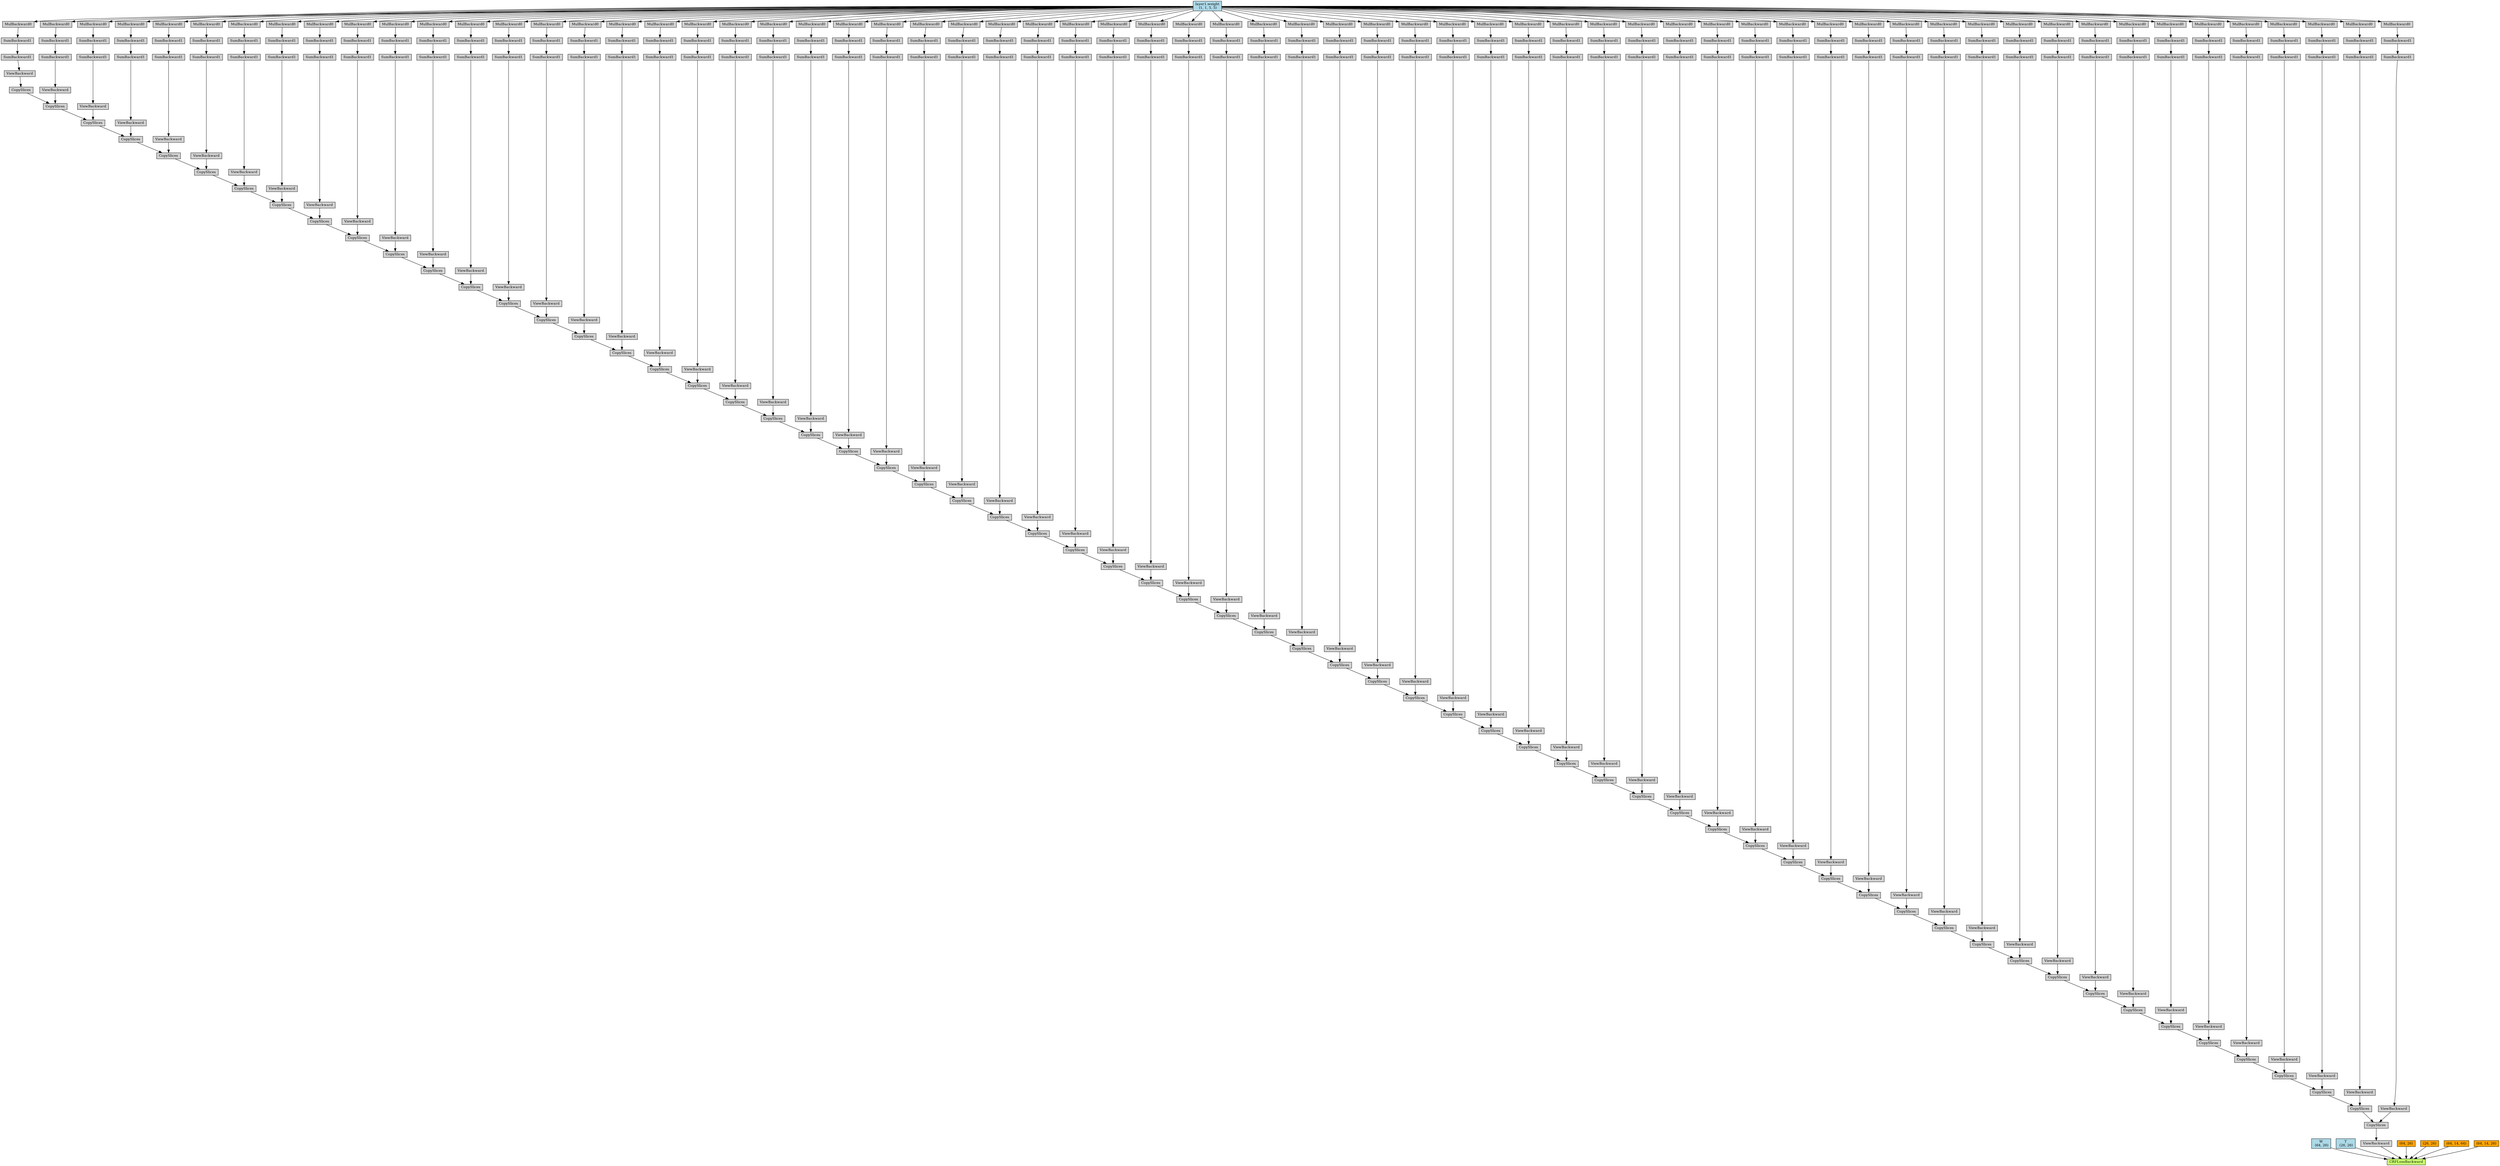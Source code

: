 digraph {
	graph [size="108.0,108.0"]
	node [align=left fontsize=12 height=0.2 ranksep=0.1 shape=box style=filled]
	2642564538664 [label=CRFLossBackward fillcolor=darkolivegreen1]
	2642570903752 -> 2642564538664
	2642570903752 [label="W
 (64, 26)" fillcolor=lightblue]
	2642570904712 -> 2642564538664
	2642570904712 [label="T
 (26, 26)" fillcolor=lightblue]
	2642572041672 -> 2642564538664
	2642572041672 [label=ViewBackward]
	2642570520904 -> 2642572041672
	2642570520904 [label=CopySlices]
	2642572039560 -> 2642570520904
	2642572039560 [label=CopySlices]
	2642572039432 -> 2642572039560
	2642572039432 [label=CopySlices]
	2642572041864 -> 2642572039432
	2642572041864 [label=CopySlices]
	2642572042184 -> 2642572041864
	2642572042184 [label=CopySlices]
	2642572040456 -> 2642572042184
	2642572040456 [label=CopySlices]
	2642572039176 -> 2642572040456
	2642572039176 [label=CopySlices]
	2642571963144 -> 2642572039176
	2642571963144 [label=CopySlices]
	2642565341896 -> 2642571963144
	2642565341896 [label=CopySlices]
	2642572722632 -> 2642565341896
	2642572722632 [label=CopySlices]
	2642572726024 -> 2642572722632
	2642572726024 [label=CopySlices]
	2642572724040 -> 2642572726024
	2642572724040 [label=CopySlices]
	2642572263752 -> 2642572724040
	2642572263752 [label=CopySlices]
	2642572266760 -> 2642572263752
	2642572266760 [label=CopySlices]
	2642571636424 -> 2642572266760
	2642571636424 [label=CopySlices]
	2642571635976 -> 2642571636424
	2642571635976 [label=CopySlices]
	2642571634824 -> 2642571635976
	2642571634824 [label=CopySlices]
	2642572514952 -> 2642571634824
	2642572514952 [label=CopySlices]
	2642571043848 -> 2642572514952
	2642571043848 [label=CopySlices]
	2642571045640 -> 2642571043848
	2642571045640 [label=CopySlices]
	2642571094408 -> 2642571045640
	2642571094408 [label=CopySlices]
	2642565464840 -> 2642571094408
	2642565464840 [label=CopySlices]
	2642571089032 -> 2642565464840
	2642571089032 [label=CopySlices]
	2642571091528 -> 2642571089032
	2642571091528 [label=CopySlices]
	2642756705864 -> 2642571091528
	2642756705864 [label=CopySlices]
	2642572142792 -> 2642756705864
	2642572142792 [label=CopySlices]
	2642572143560 -> 2642572142792
	2642572143560 [label=CopySlices]
	2642572143240 -> 2642572143560
	2642572143240 [label=CopySlices]
	2642572115848 -> 2642572143240
	2642572115848 [label=CopySlices]
	2642572115144 -> 2642572115848
	2642572115144 [label=CopySlices]
	2642572114952 -> 2642572115144
	2642572114952 [label=CopySlices]
	2642572114760 -> 2642572114952
	2642572114760 [label=CopySlices]
	2642572114568 -> 2642572114760
	2642572114568 [label=CopySlices]
	2642572115336 -> 2642572114568
	2642572115336 [label=CopySlices]
	2642572115528 -> 2642572115336
	2642572115528 [label=CopySlices]
	2642572115464 -> 2642572115528
	2642572115464 [label=CopySlices]
	2642572032136 -> 2642572115464
	2642572032136 [label=CopySlices]
	2642572033032 -> 2642572032136
	2642572033032 [label=CopySlices]
	2642572031688 -> 2642572033032
	2642572031688 [label=CopySlices]
	2642572033160 -> 2642572031688
	2642572033160 [label=CopySlices]
	2642572031432 -> 2642572033160
	2642572031432 [label=CopySlices]
	2642572032008 -> 2642572031432
	2642572032008 [label=CopySlices]
	2642572022280 -> 2642572032008
	2642572022280 [label=CopySlices]
	2642572023368 -> 2642572022280
	2642572023368 [label=CopySlices]
	2642572021960 -> 2642572023368
	2642572021960 [label=CopySlices]
	2642572021896 -> 2642572021960
	2642572021896 [label=CopySlices]
	2642572025672 -> 2642572021896
	2642572025672 [label=CopySlices]
	2642572022856 -> 2642572025672
	2642572022856 [label=CopySlices]
	2642572025800 -> 2642572022856
	2642572025800 [label=CopySlices]
	2642572024392 -> 2642572025800
	2642572024392 [label=CopySlices]
	2642572024456 -> 2642572024392
	2642572024456 [label=CopySlices]
	2642572025224 -> 2642572024456
	2642572025224 [label=CopySlices]
	2642572024008 -> 2642572025224
	2642572024008 [label=CopySlices]
	2642565415112 -> 2642572024008
	2642565415112 [label=CopySlices]
	2642565416264 -> 2642565415112
	2642565416264 [label=CopySlices]
	2642565416072 -> 2642565416264
	2642565416072 [label=CopySlices]
	2642565415880 -> 2642565416072
	2642565415880 [label=CopySlices]
	2642565415752 -> 2642565415880
	2642565415752 [label=CopySlices]
	2642565415560 -> 2642565415752
	2642565415560 [label=CopySlices]
	2642565416712 -> 2642565415560
	2642565416712 [label=CopySlices]
	2642565416456 -> 2642565416712
	2642565416456 [label=CopySlices]
	2642565416520 -> 2642565416456
	2642565416520 [label=CopySlices]
	2642565416904 -> 2642565416520
	2642565416904 [label=CopySlices]
	2642565416648 -> 2642565416904
	2642565416648 [label=CopySlices]
	2642565417352 -> 2642565416648
	2642565417352 [label=ViewBackward]
	2642565417480 -> 2642565417352
	2642565417480 [label=SumBackward1]
	2642565416840 -> 2642565417480
	2642565416840 [label=SumBackward1]
	2642756730952 -> 2642565416840
	2642756730952 [label=MulBackward0]
	2642756731080 -> 2642756730952
	2642756731080 [label="layer1.weight
 (1, 1, 5, 5)" fillcolor=lightblue]
	2642565417224 -> 2642565416904
	2642565417224 [label=ViewBackward]
	2642565416776 -> 2642565417224
	2642565416776 [label=SumBackward1]
	2642565417608 -> 2642565416776
	2642565417608 [label=SumBackward1]
	2642756731016 -> 2642565417608
	2642756731016 [label=MulBackward0]
	2642756731080 -> 2642756731016
	2642565416968 -> 2642565416520
	2642565416968 [label=ViewBackward]
	2642565417288 -> 2642565416968
	2642565417288 [label=SumBackward1]
	2642572041544 -> 2642565417288
	2642572041544 [label=SumBackward1]
	2642756731272 -> 2642572041544
	2642756731272 [label=MulBackward0]
	2642756731080 -> 2642756731272
	2642565416328 -> 2642565416456
	2642565416328 [label=ViewBackward]
	2642565417032 -> 2642565416328
	2642565417032 [label=SumBackward1]
	2642756731144 -> 2642565417032
	2642756731144 [label=SumBackward1]
	2642756731400 -> 2642756731144
	2642756731400 [label=MulBackward0]
	2642756731080 -> 2642756731400
	2642565417416 -> 2642565416712
	2642565417416 [label=ViewBackward]
	2642565417160 -> 2642565417416
	2642565417160 [label=SumBackward1]
	2642756731336 -> 2642565417160
	2642756731336 [label=SumBackward1]
	2642756731528 -> 2642756731336
	2642756731528 [label=MulBackward0]
	2642756731080 -> 2642756731528
	2642565416584 -> 2642565415560
	2642565416584 [label=ViewBackward]
	2642565416392 -> 2642565416584
	2642565416392 [label=SumBackward1]
	2642756731464 -> 2642565416392
	2642756731464 [label=SumBackward1]
	2642756731656 -> 2642756731464
	2642756731656 [label=MulBackward0]
	2642756731080 -> 2642756731656
	2642565415496 -> 2642565415752
	2642565415496 [label=ViewBackward]
	2642565418824 -> 2642565415496
	2642565418824 [label=SumBackward1]
	2642756731592 -> 2642565418824
	2642756731592 [label=SumBackward1]
	2642756731784 -> 2642756731592
	2642756731784 [label=MulBackward0]
	2642756731080 -> 2642756731784
	2642565415688 -> 2642565415880
	2642565415688 [label=ViewBackward]
	2642565415432 -> 2642565415688
	2642565415432 [label=SumBackward1]
	2642756731720 -> 2642565415432
	2642756731720 [label=SumBackward1]
	2642756731912 -> 2642756731720
	2642756731912 [label=MulBackward0]
	2642756731080 -> 2642756731912
	2642565415816 -> 2642565416072
	2642565415816 [label=ViewBackward]
	2642565415624 -> 2642565415816
	2642565415624 [label=SumBackward1]
	2642756731848 -> 2642565415624
	2642756731848 [label=SumBackward1]
	2642756732040 -> 2642756731848
	2642756732040 [label=MulBackward0]
	2642756731080 -> 2642756732040
	2642565416008 -> 2642565416264
	2642565416008 [label=ViewBackward]
	2642565415304 -> 2642565416008
	2642565415304 [label=SumBackward1]
	2642756731976 -> 2642565415304
	2642756731976 [label=SumBackward1]
	2642756732168 -> 2642756731976
	2642756732168 [label=MulBackward0]
	2642756731080 -> 2642756732168
	2642565416200 -> 2642565415112
	2642565416200 [label=ViewBackward]
	2642565415944 -> 2642565416200
	2642565415944 [label=SumBackward1]
	2642756732104 -> 2642565415944
	2642756732104 [label=SumBackward1]
	2642756732296 -> 2642756732104
	2642756732296 [label=MulBackward0]
	2642756731080 -> 2642756732296
	2642565415048 -> 2642572024008
	2642565415048 [label=ViewBackward]
	2642565416136 -> 2642565415048
	2642565416136 [label=SumBackward1]
	2642756732232 -> 2642565416136
	2642756732232 [label=SumBackward1]
	2642756732424 -> 2642756732232
	2642756732424 [label=MulBackward0]
	2642756731080 -> 2642756732424
	2642565415240 -> 2642572025224
	2642565415240 [label=ViewBackward]
	2642565414984 -> 2642565415240
	2642565414984 [label=SumBackward1]
	2642756732360 -> 2642565414984
	2642756732360 [label=SumBackward1]
	2642756732552 -> 2642756732360
	2642756732552 [label=MulBackward0]
	2642756731080 -> 2642756732552
	2642572024584 -> 2642572024456
	2642572024584 [label=ViewBackward]
	2642565415176 -> 2642572024584
	2642565415176 [label=SumBackward1]
	2642756732488 -> 2642565415176
	2642756732488 [label=SumBackward1]
	2642756732680 -> 2642756732488
	2642756732680 [label=MulBackward0]
	2642756731080 -> 2642756732680
	2642572024648 -> 2642572024392
	2642572024648 [label=ViewBackward]
	2642572023816 -> 2642572024648
	2642572023816 [label=SumBackward1]
	2642756732616 -> 2642572023816
	2642756732616 [label=SumBackward1]
	2642756732808 -> 2642756732616
	2642756732808 [label=MulBackward0]
	2642756731080 -> 2642756732808
	2642572025416 -> 2642572025800
	2642572025416 [label=ViewBackward]
	2642572025352 -> 2642572025416
	2642572025352 [label=SumBackward1]
	2642756732744 -> 2642572025352
	2642756732744 [label=SumBackward1]
	2642756732936 -> 2642756732744
	2642756732936 [label=MulBackward0]
	2642756731080 -> 2642756732936
	2642572024520 -> 2642572022856
	2642572024520 [label=ViewBackward]
	2642572022024 -> 2642572024520
	2642572022024 [label=SumBackward1]
	2642756732872 -> 2642572022024
	2642756732872 [label=SumBackward1]
	2642756733064 -> 2642756732872
	2642756733064 [label=MulBackward0]
	2642756731080 -> 2642756733064
	2642572023112 -> 2642572025672
	2642572023112 [label=ViewBackward]
	2642572025032 -> 2642572023112
	2642572025032 [label=SumBackward1]
	2642756733000 -> 2642572025032
	2642756733000 [label=SumBackward1]
	2642756733192 -> 2642756733000
	2642756733192 [label=MulBackward0]
	2642756731080 -> 2642756733192
	2642572025288 -> 2642572021896
	2642572025288 [label=ViewBackward]
	2642572024840 -> 2642572025288
	2642572024840 [label=SumBackward1]
	2642756733128 -> 2642572024840
	2642756733128 [label=SumBackward1]
	2642756733320 -> 2642756733128
	2642756733320 [label=MulBackward0]
	2642756731080 -> 2642756733320
	2642572025160 -> 2642572021960
	2642572025160 [label=ViewBackward]
	2642572025480 -> 2642572025160
	2642572025480 [label=SumBackward1]
	2642756733256 -> 2642572025480
	2642756733256 [label=SumBackward1]
	2642756733448 -> 2642756733256
	2642756733448 [label=MulBackward0]
	2642756731080 -> 2642756733448
	2642572024072 -> 2642572023368
	2642572024072 [label=ViewBackward]
	2642572023752 -> 2642572024072
	2642572023752 [label=SumBackward1]
	2642756733384 -> 2642572023752
	2642756733384 [label=SumBackward1]
	2642756733576 -> 2642756733384
	2642756733576 [label=MulBackward0]
	2642756731080 -> 2642756733576
	2642572022600 -> 2642572022280
	2642572022600 [label=ViewBackward]
	2642572022792 -> 2642572022600
	2642572022792 [label=SumBackward1]
	2642756733512 -> 2642572022792
	2642756733512 [label=SumBackward1]
	2642756733704 -> 2642756733512
	2642756733704 [label=MulBackward0]
	2642756731080 -> 2642756733704
	2642572024136 -> 2642572032008
	2642572024136 [label=ViewBackward]
	2642572022920 -> 2642572024136
	2642572022920 [label=SumBackward1]
	2642756733640 -> 2642572022920
	2642756733640 [label=SumBackward1]
	2642756733832 -> 2642756733640
	2642756733832 [label=MulBackward0]
	2642756731080 -> 2642756733832
	2642572021832 -> 2642572031432
	2642572021832 [label=ViewBackward]
	2642572023432 -> 2642572021832
	2642572023432 [label=SumBackward1]
	2642756733768 -> 2642572023432
	2642756733768 [label=SumBackward1]
	2642756733960 -> 2642756733768
	2642756733960 [label=MulBackward0]
	2642756731080 -> 2642756733960
	2642572032200 -> 2642572033160
	2642572032200 [label=ViewBackward]
	2642572023880 -> 2642572032200
	2642572023880 [label=SumBackward1]
	2642756733896 -> 2642572023880
	2642756733896 [label=SumBackward1]
	2642756734088 -> 2642756733896
	2642756734088 [label=MulBackward0]
	2642756731080 -> 2642756734088
	2642572033608 -> 2642572031688
	2642572033608 [label=ViewBackward]
	2642572032072 -> 2642572033608
	2642572032072 [label=SumBackward1]
	2642756734024 -> 2642572032072
	2642756734024 [label=SumBackward1]
	2642756734216 -> 2642756734024
	2642756734216 [label=MulBackward0]
	2642756731080 -> 2642756734216
	2642572033480 -> 2642572033032
	2642572033480 [label=ViewBackward]
	2642572032584 -> 2642572033480
	2642572032584 [label=SumBackward1]
	2642756734152 -> 2642572032584
	2642756734152 [label=SumBackward1]
	2642756734344 -> 2642756734152
	2642756734344 [label=MulBackward0]
	2642756731080 -> 2642756734344
	2642572033864 -> 2642572032136
	2642572033864 [label=ViewBackward]
	2642572033992 -> 2642572033864
	2642572033992 [label=SumBackward1]
	2642756734280 -> 2642572033992
	2642756734280 [label=SumBackward1]
	2642756734472 -> 2642756734280
	2642756734472 [label=MulBackward0]
	2642756731080 -> 2642756734472
	2642572033288 -> 2642572115464
	2642572033288 [label=ViewBackward]
	2642572033928 -> 2642572033288
	2642572033928 [label=SumBackward1]
	2642756734408 -> 2642572033928
	2642756734408 [label=SumBackward1]
	2642756734600 -> 2642756734408
	2642756734600 [label=MulBackward0]
	2642756731080 -> 2642756734600
	2642572033416 -> 2642572115528
	2642572033416 [label=ViewBackward]
	2642572033096 -> 2642572033416
	2642572033096 [label=SumBackward1]
	2642756734536 -> 2642572033096
	2642756734536 [label=SumBackward1]
	2642756734728 -> 2642756734536
	2642756734728 [label=MulBackward0]
	2642756731080 -> 2642756734728
	2642572115592 -> 2642572115336
	2642572115592 [label=ViewBackward]
	2642572031368 -> 2642572115592
	2642572031368 [label=SumBackward1]
	2642756734664 -> 2642572031368
	2642756734664 [label=SumBackward1]
	2642756734856 -> 2642756734664
	2642756734856 [label=MulBackward0]
	2642756731080 -> 2642756734856
	2642572115656 -> 2642572114568
	2642572115656 [label=ViewBackward]
	2642572115272 -> 2642572115656
	2642572115272 [label=SumBackward1]
	2642756734792 -> 2642572115272
	2642756734792 [label=SumBackward1]
	2642756776008 -> 2642756734792
	2642756776008 [label=MulBackward0]
	2642756731080 -> 2642756776008
	2642572114632 -> 2642572114760
	2642572114632 [label=ViewBackward]
	2642572114440 -> 2642572114632
	2642572114440 [label=SumBackward1]
	2642756734920 -> 2642572114440
	2642756734920 [label=SumBackward1]
	2642756776136 -> 2642756734920
	2642756776136 [label=MulBackward0]
	2642756731080 -> 2642756776136
	2642572114696 -> 2642572114952
	2642572114696 [label=ViewBackward]
	2642572115400 -> 2642572114696
	2642572115400 [label=SumBackward1]
	2642756776072 -> 2642572115400
	2642756776072 [label=SumBackward1]
	2642756776328 -> 2642756776072
	2642756776328 [label=MulBackward0]
	2642756731080 -> 2642756776328
	2642572114888 -> 2642572115144
	2642572114888 [label=ViewBackward]
	2642572114504 -> 2642572114888
	2642572114504 [label=SumBackward1]
	2642756776200 -> 2642572114504
	2642756776200 [label=SumBackward1]
	2642756776456 -> 2642756776200
	2642756776456 [label=MulBackward0]
	2642756731080 -> 2642756776456
	2642572115080 -> 2642572115848
	2642572115080 [label=ViewBackward]
	2642572114824 -> 2642572115080
	2642572114824 [label=SumBackward1]
	2642756776392 -> 2642572114824
	2642756776392 [label=SumBackward1]
	2642756776520 -> 2642756776392
	2642756776520 [label=MulBackward0]
	2642756731080 -> 2642756776520
	2642572115784 -> 2642572143240
	2642572115784 [label=ViewBackward]
	2642572115016 -> 2642572115784
	2642572115016 [label=SumBackward1]
	2642756776264 -> 2642572115016
	2642756776264 [label=SumBackward1]
	2642756776648 -> 2642756776264
	2642756776648 [label=MulBackward0]
	2642756731080 -> 2642756776648
	2642572115208 -> 2642572143560
	2642572115208 [label=ViewBackward]
	2642572115720 -> 2642572115208
	2642572115720 [label=SumBackward1]
	2642756776584 -> 2642572115720
	2642756776584 [label=SumBackward1]
	2642756776776 -> 2642756776584
	2642756776776 [label=MulBackward0]
	2642756731080 -> 2642756776776
	2642572142984 -> 2642572142792
	2642572142984 [label=ViewBackward]
	2642572115912 -> 2642572142984
	2642572115912 [label=SumBackward1]
	2642756776712 -> 2642572115912
	2642756776712 [label=SumBackward1]
	2642756776904 -> 2642756776712
	2642756776904 [label=MulBackward0]
	2642756731080 -> 2642756776904
	2642572143368 -> 2642756705864
	2642572143368 [label=ViewBackward]
	2642572142536 -> 2642572143368
	2642572142536 [label=SumBackward1]
	2642756776840 -> 2642572142536
	2642756776840 [label=SumBackward1]
	2642756777032 -> 2642756776840
	2642756777032 [label=MulBackward0]
	2642756731080 -> 2642756777032
	2642756704584 -> 2642571091528
	2642756704584 [label=ViewBackward]
	2642572142472 -> 2642756704584
	2642572142472 [label=SumBackward1]
	2642756776968 -> 2642572142472
	2642756776968 [label=SumBackward1]
	2642756777224 -> 2642756776968
	2642756777224 [label=MulBackward0]
	2642756731080 -> 2642756777224
	2642571091912 -> 2642571089032
	2642571091912 [label=ViewBackward]
	2642572143432 -> 2642571091912
	2642572143432 [label=SumBackward1]
	2642756777160 -> 2642572143432
	2642756777160 [label=SumBackward1]
	2642756777096 -> 2642756777160
	2642756777096 [label=MulBackward0]
	2642756731080 -> 2642756777096
	2642571089224 -> 2642565464840
	2642571089224 [label=ViewBackward]
	2642756703560 -> 2642571089224
	2642756703560 [label=SumBackward1]
	2642756777288 -> 2642756703560
	2642756777288 [label=SumBackward1]
	2642756777416 -> 2642756777288
	2642756777416 [label=MulBackward0]
	2642756731080 -> 2642756777416
	2642565467528 -> 2642571094408
	2642565467528 [label=ViewBackward]
	2642571090440 -> 2642565467528
	2642571090440 [label=SumBackward1]
	2642756777352 -> 2642571090440
	2642756777352 [label=SumBackward1]
	2642756777544 -> 2642756777352
	2642756777544 [label=MulBackward0]
	2642756731080 -> 2642756777544
	2642565466760 -> 2642571045640
	2642565466760 [label=ViewBackward]
	2642565466120 -> 2642565466760
	2642565466120 [label=SumBackward1]
	2642756777480 -> 2642565466120
	2642756777480 [label=SumBackward1]
	2642756777672 -> 2642756777480
	2642756777672 [label=MulBackward0]
	2642756731080 -> 2642756777672
	2642572317576 -> 2642571043848
	2642572317576 [label=ViewBackward]
	2642565465544 -> 2642572317576
	2642565465544 [label=SumBackward1]
	2642756777608 -> 2642565465544
	2642756777608 [label=SumBackward1]
	2642756777800 -> 2642756777608
	2642756777800 [label=MulBackward0]
	2642756731080 -> 2642756777800
	2642571045256 -> 2642572514952
	2642571045256 [label=ViewBackward]
	2642732197896 -> 2642571045256
	2642732197896 [label=SumBackward1]
	2642756777736 -> 2642732197896
	2642756777736 [label=SumBackward1]
	2642756777928 -> 2642756777736
	2642756777928 [label=MulBackward0]
	2642756731080 -> 2642756777928
	2642571043272 -> 2642571634824
	2642571043272 [label=ViewBackward]
	2642571046728 -> 2642571043272
	2642571046728 [label=SumBackward1]
	2642756777864 -> 2642571046728
	2642756777864 [label=SumBackward1]
	2642756778120 -> 2642756777864
	2642756778120 [label=MulBackward0]
	2642756731080 -> 2642756778120
	2642571633224 -> 2642571635976
	2642571633224 [label=ViewBackward]
	2642571046152 -> 2642571633224
	2642571046152 [label=SumBackward1]
	2642756778056 -> 2642571046152
	2642756778056 [label=SumBackward1]
	2642756777992 -> 2642756778056
	2642756777992 [label=MulBackward0]
	2642756731080 -> 2642756777992
	2642571633608 -> 2642571636424
	2642571633608 [label=ViewBackward]
	2642571634632 -> 2642571633608
	2642571634632 [label=SumBackward1]
	2642756778184 -> 2642571634632
	2642756778184 [label=SumBackward1]
	2642756778312 -> 2642756778184
	2642756778312 [label=MulBackward0]
	2642756731080 -> 2642756778312
	2642571632840 -> 2642572266760
	2642571632840 [label=ViewBackward]
	2642571635400 -> 2642571632840
	2642571635400 [label=SumBackward1]
	2642756778248 -> 2642571635400
	2642756778248 [label=SumBackward1]
	2642756778440 -> 2642756778248
	2642756778440 [label=MulBackward0]
	2642756731080 -> 2642756778440
	2642572265736 -> 2642572263752
	2642572265736 [label=ViewBackward]
	2642571636680 -> 2642572265736
	2642571636680 [label=SumBackward1]
	2642756778376 -> 2642571636680
	2642756778376 [label=SumBackward1]
	2642756778568 -> 2642756778376
	2642756778568 [label=MulBackward0]
	2642756731080 -> 2642756778568
	2642572266184 -> 2642572724040
	2642572266184 [label=ViewBackward]
	2642570917704 -> 2642572266184
	2642570917704 [label=SumBackward1]
	2642756778504 -> 2642570917704
	2642756778504 [label=SumBackward1]
	2642756778696 -> 2642756778504
	2642756778696 [label=MulBackward0]
	2642756731080 -> 2642756778696
	2642572722568 -> 2642572726024
	2642572722568 [label=ViewBackward]
	2642572264328 -> 2642572722568
	2642572264328 [label=SumBackward1]
	2642756778632 -> 2642572264328
	2642756778632 [label=SumBackward1]
	2642756778824 -> 2642756778632
	2642756778824 [label=MulBackward0]
	2642756731080 -> 2642756778824
	2642572722504 -> 2642572722632
	2642572722504 [label=ViewBackward]
	2642572723464 -> 2642572722504
	2642572723464 [label=SumBackward1]
	2642756778760 -> 2642572723464
	2642756778760 [label=SumBackward1]
	2642756778952 -> 2642756778760
	2642756778952 [label=MulBackward0]
	2642756731080 -> 2642756778952
	2642572723656 -> 2642565341896
	2642572723656 [label=ViewBackward]
	2642572724808 -> 2642572723656
	2642572724808 [label=SumBackward1]
	2642756778888 -> 2642572724808
	2642756778888 [label=SumBackward1]
	2642756779080 -> 2642756778888
	2642756779080 [label=MulBackward0]
	2642756731080 -> 2642756779080
	2642565345160 -> 2642571963144
	2642565345160 [label=ViewBackward]
	2642572722376 -> 2642565345160
	2642572722376 [label=SumBackward1]
	2642756779016 -> 2642572722376
	2642756779016 [label=SumBackward1]
	2642756779208 -> 2642756779016
	2642756779208 [label=MulBackward0]
	2642756731080 -> 2642756779208
	2642571962568 -> 2642572039176
	2642571962568 [label=ViewBackward]
	2642565342216 -> 2642571962568
	2642565342216 [label=SumBackward1]
	2642756779144 -> 2642565342216
	2642756779144 [label=SumBackward1]
	2642756779336 -> 2642756779144
	2642756779336 [label=MulBackward0]
	2642756731080 -> 2642756779336
	2642571938824 -> 2642572040456
	2642571938824 [label=ViewBackward]
	2642569918472 -> 2642571938824
	2642569918472 [label=SumBackward1]
	2642756779272 -> 2642569918472
	2642756779272 [label=SumBackward1]
	2642756779464 -> 2642756779272
	2642756779464 [label=MulBackward0]
	2642756731080 -> 2642756779464
	2642572041480 -> 2642572042184
	2642572041480 [label=ViewBackward]
	2642571939080 -> 2642572041480
	2642571939080 [label=SumBackward1]
	2642756779400 -> 2642571939080
	2642756779400 [label=SumBackward1]
	2642756779592 -> 2642756779400
	2642756779592 [label=MulBackward0]
	2642756731080 -> 2642756779592
	2642572042056 -> 2642572041864
	2642572042056 [label=ViewBackward]
	2642572041608 -> 2642572042056
	2642572041608 [label=SumBackward1]
	2642756779528 -> 2642572041608
	2642756779528 [label=SumBackward1]
	2642756779720 -> 2642756779528
	2642756779720 [label=MulBackward0]
	2642756731080 -> 2642756779720
	2642572039752 -> 2642572039432
	2642572039752 [label=ViewBackward]
	2642572041416 -> 2642572039752
	2642572041416 [label=SumBackward1]
	2642756779656 -> 2642572041416
	2642756779656 [label=SumBackward1]
	2642756779848 -> 2642756779656
	2642756779848 [label=MulBackward0]
	2642756731080 -> 2642756779848
	2642572039688 -> 2642572039560
	2642572039688 [label=ViewBackward]
	2642572040264 -> 2642572039688
	2642572040264 [label=SumBackward1]
	2642756779784 -> 2642572040264
	2642756779784 [label=SumBackward1]
	2642756779976 -> 2642756779784
	2642756779976 [label=MulBackward0]
	2642756731080 -> 2642756779976
	2642572040200 -> 2642570520904
	2642572040200 [label=ViewBackward]
	2642572041928 -> 2642572040200
	2642572041928 [label=SumBackward1]
	2642756779912 -> 2642572041928
	2642756779912 [label=SumBackward1]
	2642756825224 -> 2642756779912
	2642756825224 [label=MulBackward0]
	2642756731080 -> 2642756825224
	2642756683080 -> 2642564538664
	2642756683080 [label="(64, 26)" fillcolor=orange]
	2642756683480 -> 2642564538664
	2642756683480 [label="(26, 26)" fillcolor=orange]
	2642756683560 -> 2642564538664
	2642756683560 [label="(64, 14, 64)" fillcolor=orange]
	2642756683640 -> 2642564538664
	2642756683640 [label="(64, 14, 26)" fillcolor=orange]
}
